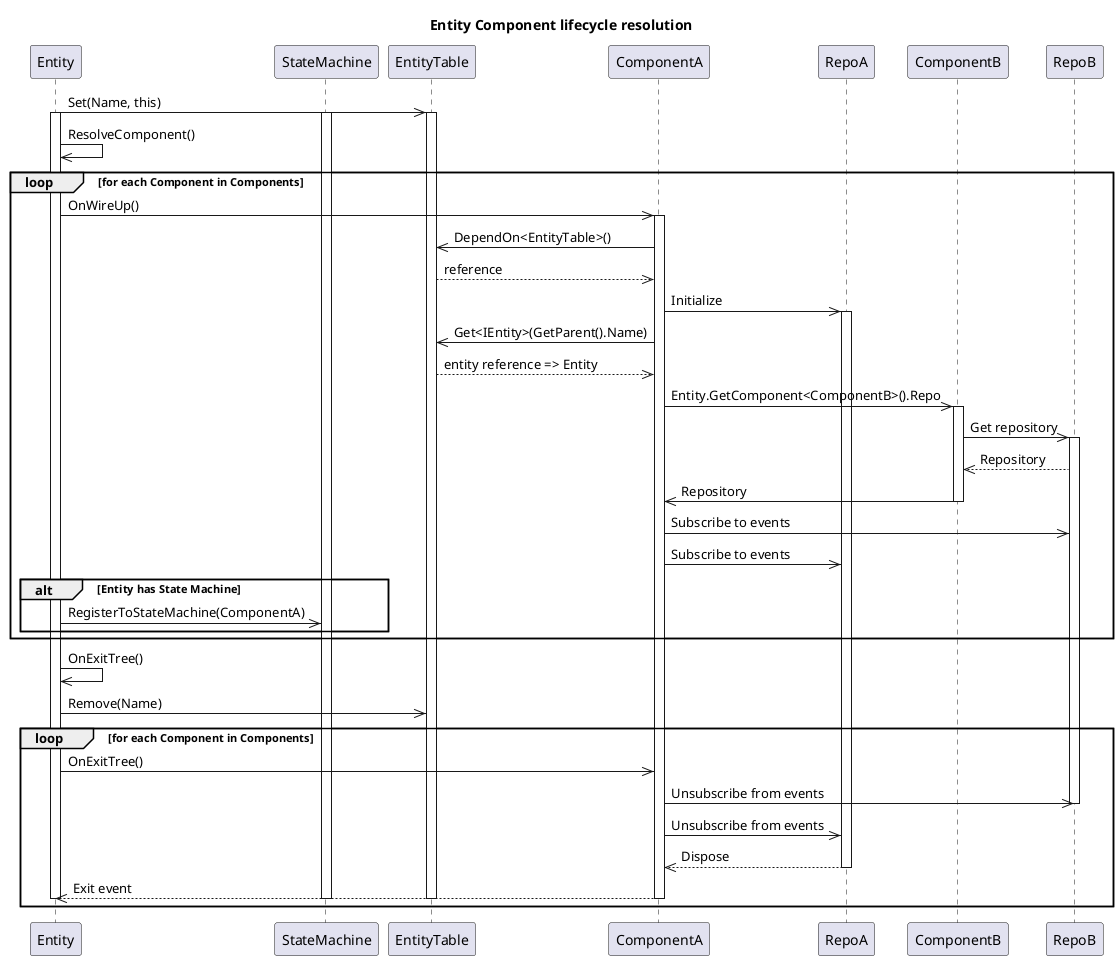 @startuml resolution
title Entity Component lifecycle resolution
    participant Entity
    participant StateMachine
    participant EntityTable
    participant ComponentA
    participant RepoA
    participant ComponentB
    participant RepoB
    
    Entity->>EntityTable: Set(Name, this)
    activate Entity
    activate EntityTable
    activate StateMachine
    Entity->>Entity: ResolveComponent()
    loop for each Component in Components
        Entity->>ComponentA: OnWireUp()
        activate ComponentA
        ComponentA->>EntityTable: DependOn<EntityTable>()
        EntityTable-->>ComponentA: reference
        ComponentA->>RepoA: Initialize
        activate RepoA
        ComponentA->>EntityTable: Get<IEntity>(GetParent().Name)
        EntityTable-->>ComponentA: entity reference => Entity
        ComponentA->>ComponentB: Entity.GetComponent<ComponentB>().Repo
        activate ComponentB
        ComponentB->>RepoB: Get repository
        activate RepoB
        RepoB-->>ComponentB: Repository
        ComponentB->>ComponentA: Repository
        deactivate ComponentB

        ComponentA->>RepoB: Subscribe to events
        ComponentA->>RepoA: Subscribe to events

        alt Entity has State Machine
            Entity->>StateMachine: RegisterToStateMachine(ComponentA)
        end
    end
    Entity->>Entity: OnExitTree()
    Entity->>EntityTable: Remove(Name)
    loop for each Component in Components
        Entity->>ComponentA: OnExitTree()
        ComponentA->>RepoB: Unsubscribe from events
        deactivate RepoB
        ComponentA->>RepoA: Unsubscribe from events
        RepoA-->>ComponentA: Dispose
        deactivate RepoA
        ComponentA-->>Entity: Exit event
        deactivate ComponentA
        deactivate StateMachine
        deactivate EntityTable
        deactivate Entity
    end

@enduml

